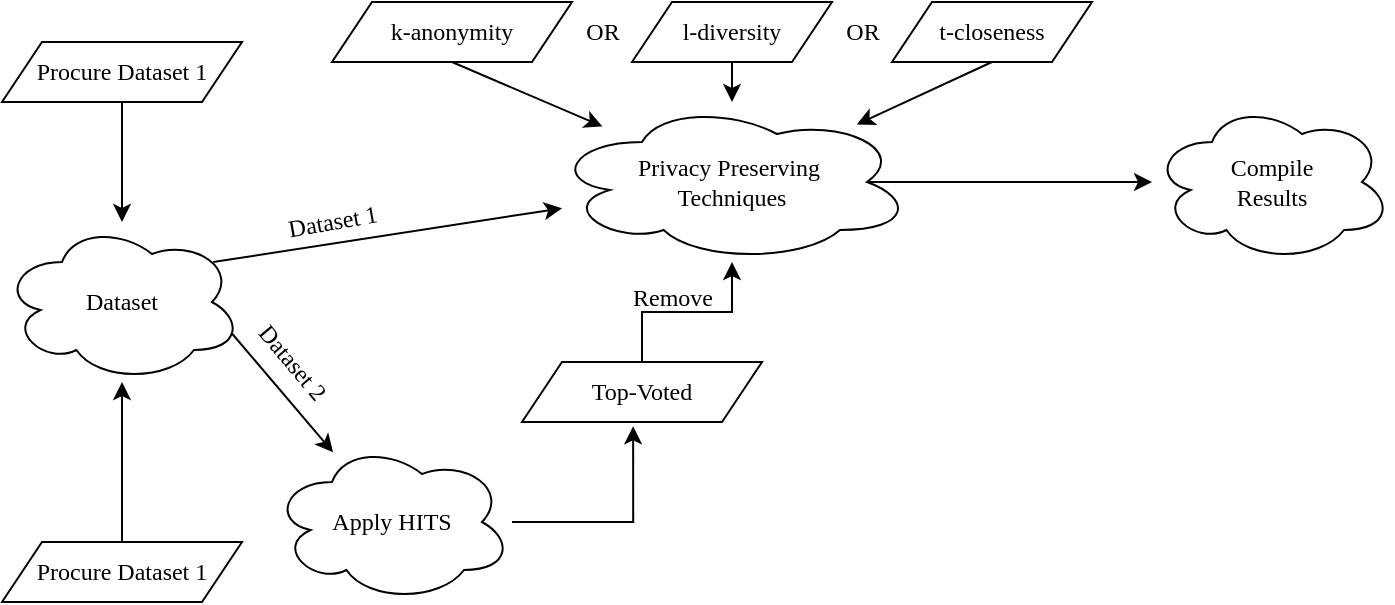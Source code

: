 <mxfile version="18.0.4" type="device"><diagram id="ufqA_0GYcKIfqSUrUeTb" name="Page-1"><mxGraphModel dx="778" dy="381" grid="1" gridSize="10" guides="1" tooltips="1" connect="1" arrows="1" fold="1" page="1" pageScale="1" pageWidth="4681" pageHeight="3300" math="0" shadow="0"><root><mxCell id="0"/><mxCell id="1" parent="0"/><mxCell id="06lLkRjki4iF6rfYbqU5-1" value="&lt;font face=&quot;Product Sans Light&quot;&gt;Dataset&lt;/font&gt;" style="ellipse;shape=cloud;whiteSpace=wrap;html=1;" parent="1" vertex="1"><mxGeometry x="1895" y="300" width="120" height="80" as="geometry"/></mxCell><mxCell id="_hHZmp7HcPnPLOK1ZRvR-4" style="edgeStyle=orthogonalEdgeStyle;rounded=0;orthogonalLoop=1;jettySize=auto;html=1;entryX=0.463;entryY=1.071;entryDx=0;entryDy=0;entryPerimeter=0;" edge="1" parent="1" source="06lLkRjki4iF6rfYbqU5-2" target="_hHZmp7HcPnPLOK1ZRvR-2"><mxGeometry relative="1" as="geometry"/></mxCell><mxCell id="06lLkRjki4iF6rfYbqU5-2" value="&lt;font face=&quot;Product Sans Light&quot;&gt;Apply HITS&lt;/font&gt;" style="ellipse;shape=cloud;whiteSpace=wrap;html=1;" parent="1" vertex="1"><mxGeometry x="2030" y="410" width="120" height="80" as="geometry"/></mxCell><mxCell id="06lLkRjki4iF6rfYbqU5-3" value="&lt;font face=&quot;Product Sans Light&quot;&gt;Privacy Preserving&amp;nbsp;&lt;br&gt;Techniques&lt;/font&gt;" style="ellipse;shape=cloud;whiteSpace=wrap;html=1;" parent="1" vertex="1"><mxGeometry x="2170" y="240" width="180" height="80" as="geometry"/></mxCell><mxCell id="06lLkRjki4iF6rfYbqU5-7" value="&lt;font face=&quot;Product Sans Light&quot;&gt;Compile &lt;br&gt;Results&lt;/font&gt;" style="ellipse;shape=cloud;whiteSpace=wrap;html=1;" parent="1" vertex="1"><mxGeometry x="2470" y="240" width="120" height="80" as="geometry"/></mxCell><mxCell id="06lLkRjki4iF6rfYbqU5-10" value="&lt;font face=&quot;Product Sans Light&quot;&gt;k-anonymity&lt;/font&gt;" style="shape=parallelogram;perimeter=parallelogramPerimeter;whiteSpace=wrap;html=1;fixedSize=1;" parent="1" vertex="1"><mxGeometry x="2060" y="190" width="120" height="30" as="geometry"/></mxCell><mxCell id="06lLkRjki4iF6rfYbqU5-11" value="&lt;font face=&quot;Product Sans Light&quot;&gt;t-closeness&lt;/font&gt;" style="shape=parallelogram;perimeter=parallelogramPerimeter;whiteSpace=wrap;html=1;fixedSize=1;" parent="1" vertex="1"><mxGeometry x="2340" y="190" width="100" height="30" as="geometry"/></mxCell><mxCell id="06lLkRjki4iF6rfYbqU5-12" value="&lt;font face=&quot;Product Sans Light&quot;&gt;l-diversity&lt;/font&gt;" style="shape=parallelogram;perimeter=parallelogramPerimeter;whiteSpace=wrap;html=1;fixedSize=1;" parent="1" vertex="1"><mxGeometry x="2210" y="190" width="100" height="30" as="geometry"/></mxCell><mxCell id="06lLkRjki4iF6rfYbqU5-13" value="" style="endArrow=classic;html=1;rounded=0;exitX=0.96;exitY=0.7;exitDx=0;exitDy=0;exitPerimeter=0;" parent="1" source="06lLkRjki4iF6rfYbqU5-1" target="06lLkRjki4iF6rfYbqU5-2" edge="1"><mxGeometry width="50" height="50" relative="1" as="geometry"><mxPoint x="2270" y="250" as="sourcePoint"/><mxPoint x="2339.67" y="350" as="targetPoint"/></mxGeometry></mxCell><mxCell id="06lLkRjki4iF6rfYbqU5-15" value="" style="endArrow=classic;html=1;rounded=0;exitX=0.88;exitY=0.25;exitDx=0;exitDy=0;exitPerimeter=0;" parent="1" source="06lLkRjki4iF6rfYbqU5-1" target="06lLkRjki4iF6rfYbqU5-3" edge="1"><mxGeometry width="50" height="50" relative="1" as="geometry"><mxPoint x="2430" y="240" as="sourcePoint"/><mxPoint x="2263.154" y="346.661" as="targetPoint"/></mxGeometry></mxCell><mxCell id="06lLkRjki4iF6rfYbqU5-16" value="" style="endArrow=classic;html=1;rounded=0;exitX=0.875;exitY=0.5;exitDx=0;exitDy=0;exitPerimeter=0;" parent="1" source="06lLkRjki4iF6rfYbqU5-3" target="06lLkRjki4iF6rfYbqU5-7" edge="1"><mxGeometry width="50" height="50" relative="1" as="geometry"><mxPoint x="2556.52" y="400" as="sourcePoint"/><mxPoint x="2580" y="280" as="targetPoint"/></mxGeometry></mxCell><mxCell id="06lLkRjki4iF6rfYbqU5-20" value="" style="endArrow=classic;html=1;rounded=0;exitX=0.5;exitY=1;exitDx=0;exitDy=0;" parent="1" source="06lLkRjki4iF6rfYbqU5-10" target="06lLkRjki4iF6rfYbqU5-3" edge="1"><mxGeometry width="50" height="50" relative="1" as="geometry"><mxPoint x="2546" y="566" as="sourcePoint"/><mxPoint x="2610" y="360" as="targetPoint"/></mxGeometry></mxCell><mxCell id="06lLkRjki4iF6rfYbqU5-21" value="" style="endArrow=classic;html=1;rounded=0;exitX=0.5;exitY=1;exitDx=0;exitDy=0;" parent="1" source="06lLkRjki4iF6rfYbqU5-12" target="06lLkRjki4iF6rfYbqU5-3" edge="1"><mxGeometry width="50" height="50" relative="1" as="geometry"><mxPoint x="2556" y="576" as="sourcePoint"/><mxPoint x="2446.6" y="660" as="targetPoint"/></mxGeometry></mxCell><mxCell id="06lLkRjki4iF6rfYbqU5-22" value="" style="endArrow=classic;html=1;rounded=0;exitX=0.5;exitY=1;exitDx=0;exitDy=0;" parent="1" source="06lLkRjki4iF6rfYbqU5-11" target="06lLkRjki4iF6rfYbqU5-3" edge="1"><mxGeometry width="50" height="50" relative="1" as="geometry"><mxPoint x="2680" y="410" as="sourcePoint"/><mxPoint x="2610" y="380" as="targetPoint"/></mxGeometry></mxCell><mxCell id="06lLkRjki4iF6rfYbqU5-23" value="&lt;font face=&quot;Product Sans Light&quot;&gt;OR&lt;/font&gt;" style="text;html=1;align=center;verticalAlign=middle;resizable=0;points=[];autosize=1;strokeColor=none;fillColor=none;" parent="1" vertex="1"><mxGeometry x="2180" y="195" width="30" height="20" as="geometry"/></mxCell><mxCell id="06lLkRjki4iF6rfYbqU5-24" value="&lt;font face=&quot;Product Sans Light&quot;&gt;OR&lt;/font&gt;" style="text;html=1;align=center;verticalAlign=middle;resizable=0;points=[];autosize=1;strokeColor=none;fillColor=none;" parent="1" vertex="1"><mxGeometry x="2310" y="195" width="30" height="20" as="geometry"/></mxCell><mxCell id="_hHZmp7HcPnPLOK1ZRvR-5" style="edgeStyle=orthogonalEdgeStyle;rounded=0;orthogonalLoop=1;jettySize=auto;html=1;exitX=0.5;exitY=0;exitDx=0;exitDy=0;" edge="1" parent="1" source="_hHZmp7HcPnPLOK1ZRvR-2" target="06lLkRjki4iF6rfYbqU5-3"><mxGeometry relative="1" as="geometry"/></mxCell><mxCell id="_hHZmp7HcPnPLOK1ZRvR-2" value="&lt;font face=&quot;Product Sans Light&quot;&gt;Top-Voted&lt;/font&gt;" style="shape=parallelogram;perimeter=parallelogramPerimeter;whiteSpace=wrap;html=1;fixedSize=1;" vertex="1" parent="1"><mxGeometry x="2155" y="370" width="120" height="30" as="geometry"/></mxCell><mxCell id="_hHZmp7HcPnPLOK1ZRvR-8" value="&lt;font face=&quot;Product Sans Light&quot;&gt;Dataset 2&lt;/font&gt;" style="text;html=1;align=center;verticalAlign=middle;resizable=0;points=[];autosize=1;strokeColor=none;fillColor=none;rotation=50;" vertex="1" parent="1"><mxGeometry x="2010" y="360" width="60" height="20" as="geometry"/></mxCell><mxCell id="_hHZmp7HcPnPLOK1ZRvR-9" value="&lt;font face=&quot;Product Sans Light&quot;&gt;Dataset 1&lt;/font&gt;" style="text;html=1;align=center;verticalAlign=middle;resizable=0;points=[];autosize=1;strokeColor=none;fillColor=none;rotation=-10;" vertex="1" parent="1"><mxGeometry x="2030" y="290" width="60" height="20" as="geometry"/></mxCell><mxCell id="_hHZmp7HcPnPLOK1ZRvR-10" value="&lt;font face=&quot;Product Sans Light&quot;&gt;&lt;br&gt;Remove&lt;/font&gt;" style="text;html=1;align=center;verticalAlign=middle;resizable=0;points=[];autosize=1;strokeColor=none;fillColor=none;rotation=0;" vertex="1" parent="1"><mxGeometry x="2200" y="315" width="60" height="30" as="geometry"/></mxCell><mxCell id="_hHZmp7HcPnPLOK1ZRvR-13" value="&lt;font face=&quot;Product Sans Light&quot;&gt;Procure Dataset 1&lt;/font&gt;" style="shape=parallelogram;perimeter=parallelogramPerimeter;whiteSpace=wrap;html=1;fixedSize=1;" vertex="1" parent="1"><mxGeometry x="1895" y="210" width="120" height="30" as="geometry"/></mxCell><mxCell id="_hHZmp7HcPnPLOK1ZRvR-14" value="" style="endArrow=classic;html=1;rounded=0;exitX=0.5;exitY=1;exitDx=0;exitDy=0;" edge="1" parent="1" source="_hHZmp7HcPnPLOK1ZRvR-13" target="06lLkRjki4iF6rfYbqU5-1"><mxGeometry width="50" height="50" relative="1" as="geometry"><mxPoint x="2336" y="583.95" as="sourcePoint"/><mxPoint x="1941.026" y="300.003" as="targetPoint"/></mxGeometry></mxCell><mxCell id="_hHZmp7HcPnPLOK1ZRvR-15" value="&lt;font face=&quot;Product Sans Light&quot;&gt;Procure Dataset 1&lt;/font&gt;" style="shape=parallelogram;perimeter=parallelogramPerimeter;whiteSpace=wrap;html=1;fixedSize=1;" vertex="1" parent="1"><mxGeometry x="1895" y="460" width="120" height="30" as="geometry"/></mxCell><mxCell id="_hHZmp7HcPnPLOK1ZRvR-16" value="" style="endArrow=classic;html=1;rounded=0;exitX=0.5;exitY=0;exitDx=0;exitDy=0;" edge="1" parent="1" source="_hHZmp7HcPnPLOK1ZRvR-15" target="06lLkRjki4iF6rfYbqU5-1"><mxGeometry width="50" height="50" relative="1" as="geometry"><mxPoint x="2336" y="833.95" as="sourcePoint"/><mxPoint x="1958.096" y="550.02" as="targetPoint"/></mxGeometry></mxCell></root></mxGraphModel></diagram></mxfile>